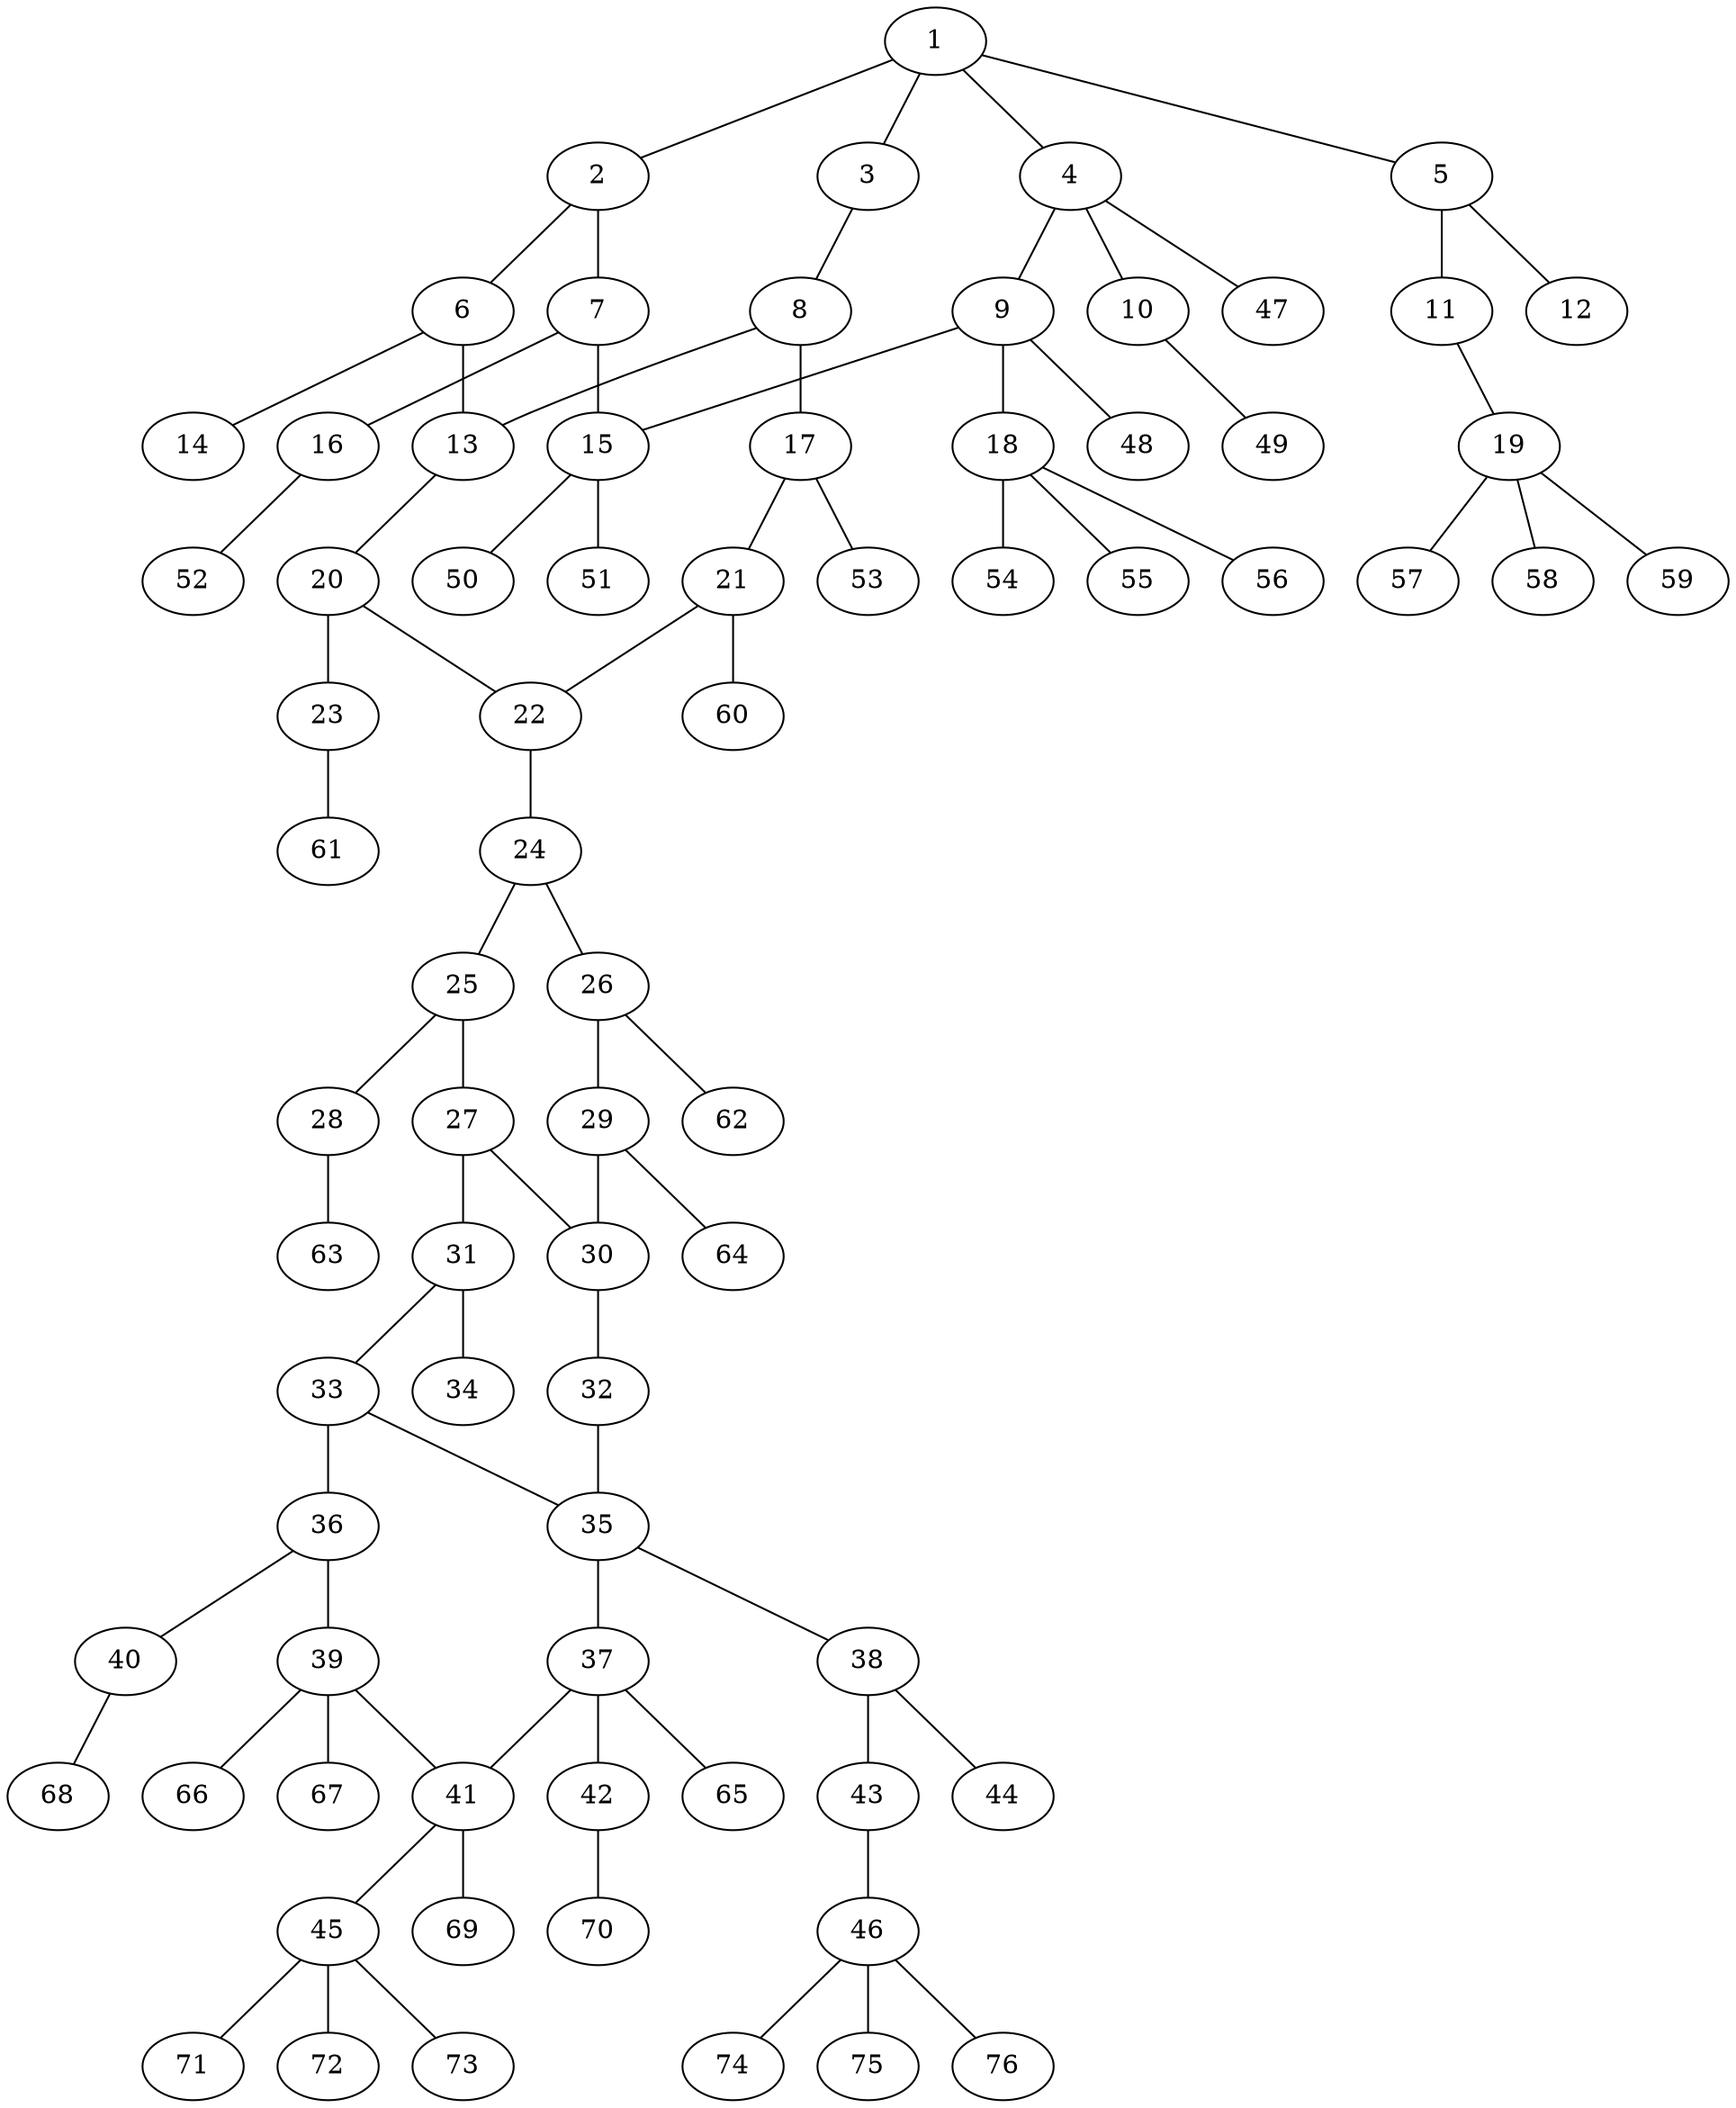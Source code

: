 graph molecule_1252 {
	1	 [chem=C];
	2	 [chem=C];
	1 -- 2	 [valence=1];
	3	 [chem=O];
	1 -- 3	 [valence=1];
	4	 [chem=C];
	1 -- 4	 [valence=1];
	5	 [chem=C];
	1 -- 5	 [valence=1];
	6	 [chem=C];
	2 -- 6	 [valence=1];
	7	 [chem=C];
	2 -- 7	 [valence=2];
	8	 [chem=C];
	3 -- 8	 [valence=1];
	9	 [chem=C];
	4 -- 9	 [valence=1];
	10	 [chem=O];
	4 -- 10	 [valence=1];
	47	 [chem=H];
	4 -- 47	 [valence=1];
	11	 [chem=O];
	5 -- 11	 [valence=1];
	12	 [chem=O];
	5 -- 12	 [valence=2];
	13	 [chem=C];
	6 -- 13	 [valence=1];
	14	 [chem=O];
	6 -- 14	 [valence=2];
	15	 [chem=C];
	7 -- 15	 [valence=1];
	16	 [chem=O];
	7 -- 16	 [valence=1];
	8 -- 13	 [valence=2];
	17	 [chem=C];
	8 -- 17	 [valence=1];
	9 -- 15	 [valence=1];
	18	 [chem=C];
	9 -- 18	 [valence=1];
	48	 [chem=H];
	9 -- 48	 [valence=1];
	49	 [chem=H];
	10 -- 49	 [valence=1];
	19	 [chem=C];
	11 -- 19	 [valence=1];
	20	 [chem=C];
	13 -- 20	 [valence=1];
	50	 [chem=H];
	15 -- 50	 [valence=1];
	51	 [chem=H];
	15 -- 51	 [valence=1];
	52	 [chem=H];
	16 -- 52	 [valence=1];
	21	 [chem=C];
	17 -- 21	 [valence=2];
	53	 [chem=H];
	17 -- 53	 [valence=1];
	54	 [chem=H];
	18 -- 54	 [valence=1];
	55	 [chem=H];
	18 -- 55	 [valence=1];
	56	 [chem=H];
	18 -- 56	 [valence=1];
	57	 [chem=H];
	19 -- 57	 [valence=1];
	58	 [chem=H];
	19 -- 58	 [valence=1];
	59	 [chem=H];
	19 -- 59	 [valence=1];
	22	 [chem=C];
	20 -- 22	 [valence=2];
	23	 [chem=O];
	20 -- 23	 [valence=1];
	21 -- 22	 [valence=1];
	60	 [chem=H];
	21 -- 60	 [valence=1];
	24	 [chem=C];
	22 -- 24	 [valence=1];
	61	 [chem=H];
	23 -- 61	 [valence=1];
	25	 [chem=C];
	24 -- 25	 [valence=2];
	26	 [chem=C];
	24 -- 26	 [valence=1];
	27	 [chem=C];
	25 -- 27	 [valence=1];
	28	 [chem=O];
	25 -- 28	 [valence=1];
	29	 [chem=C];
	26 -- 29	 [valence=2];
	62	 [chem=H];
	26 -- 62	 [valence=1];
	30	 [chem=C];
	27 -- 30	 [valence=2];
	31	 [chem=C];
	27 -- 31	 [valence=1];
	63	 [chem=H];
	28 -- 63	 [valence=1];
	29 -- 30	 [valence=1];
	64	 [chem=H];
	29 -- 64	 [valence=1];
	32	 [chem=O];
	30 -- 32	 [valence=1];
	33	 [chem=C];
	31 -- 33	 [valence=1];
	34	 [chem=O];
	31 -- 34	 [valence=2];
	35	 [chem=C];
	32 -- 35	 [valence=1];
	33 -- 35	 [valence=1];
	36	 [chem=C];
	33 -- 36	 [valence=2];
	37	 [chem=C];
	35 -- 37	 [valence=1];
	38	 [chem=C];
	35 -- 38	 [valence=1];
	39	 [chem=C];
	36 -- 39	 [valence=1];
	40	 [chem=O];
	36 -- 40	 [valence=1];
	41	 [chem=C];
	37 -- 41	 [valence=1];
	42	 [chem=O];
	37 -- 42	 [valence=1];
	65	 [chem=H];
	37 -- 65	 [valence=1];
	43	 [chem=O];
	38 -- 43	 [valence=1];
	44	 [chem=O];
	38 -- 44	 [valence=2];
	39 -- 41	 [valence=1];
	66	 [chem=H];
	39 -- 66	 [valence=1];
	67	 [chem=H];
	39 -- 67	 [valence=1];
	68	 [chem=H];
	40 -- 68	 [valence=1];
	45	 [chem=C];
	41 -- 45	 [valence=1];
	69	 [chem=H];
	41 -- 69	 [valence=1];
	70	 [chem=H];
	42 -- 70	 [valence=1];
	46	 [chem=C];
	43 -- 46	 [valence=1];
	71	 [chem=H];
	45 -- 71	 [valence=1];
	72	 [chem=H];
	45 -- 72	 [valence=1];
	73	 [chem=H];
	45 -- 73	 [valence=1];
	74	 [chem=H];
	46 -- 74	 [valence=1];
	75	 [chem=H];
	46 -- 75	 [valence=1];
	76	 [chem=H];
	46 -- 76	 [valence=1];
}

